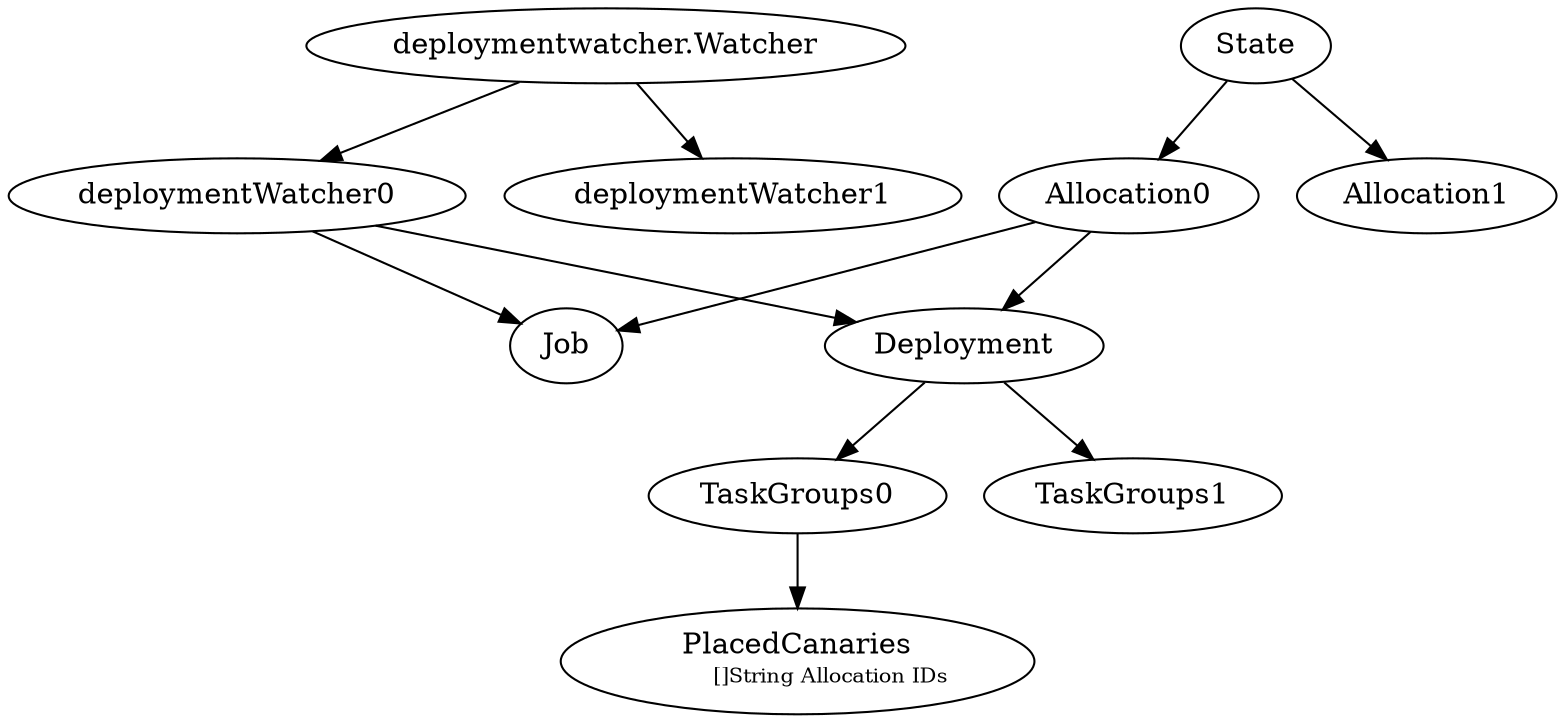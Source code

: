 digraph {
	subgraph {
		"deploymentwatcher.Watcher" -> "deploymentWatcher0";
		"deploymentwatcher.Watcher" -> "deploymentWatcher1";

		"deploymentWatcher0" -> Job;
		"deploymentWatcher0" -> Deployment;

		Deployment -> TaskGroups0;
		Deployment -> TaskGroups1;

		TaskGroups0 -> PlacedCanaries
		PlacedCanaries[label=<PlacedCanaries<br/>
			       <font point-size="10">[]String Allocation IDs</font>>]

		// TaskGroups0 -> PlacedCanaries0;
		// TaskGroups0 -> PlacedCanaries1;
		// PlacedCanaries[xlabel="string allocation ids"]
		// PlacedCanaries0 -> Allocation0[style=dotted,weight=0]
	}

	subgraph {
		State -> Allocation0;
		State -> Allocation1;
		Allocation0 -> Job;
		Allocation0 -> Deployment;
	}

}
